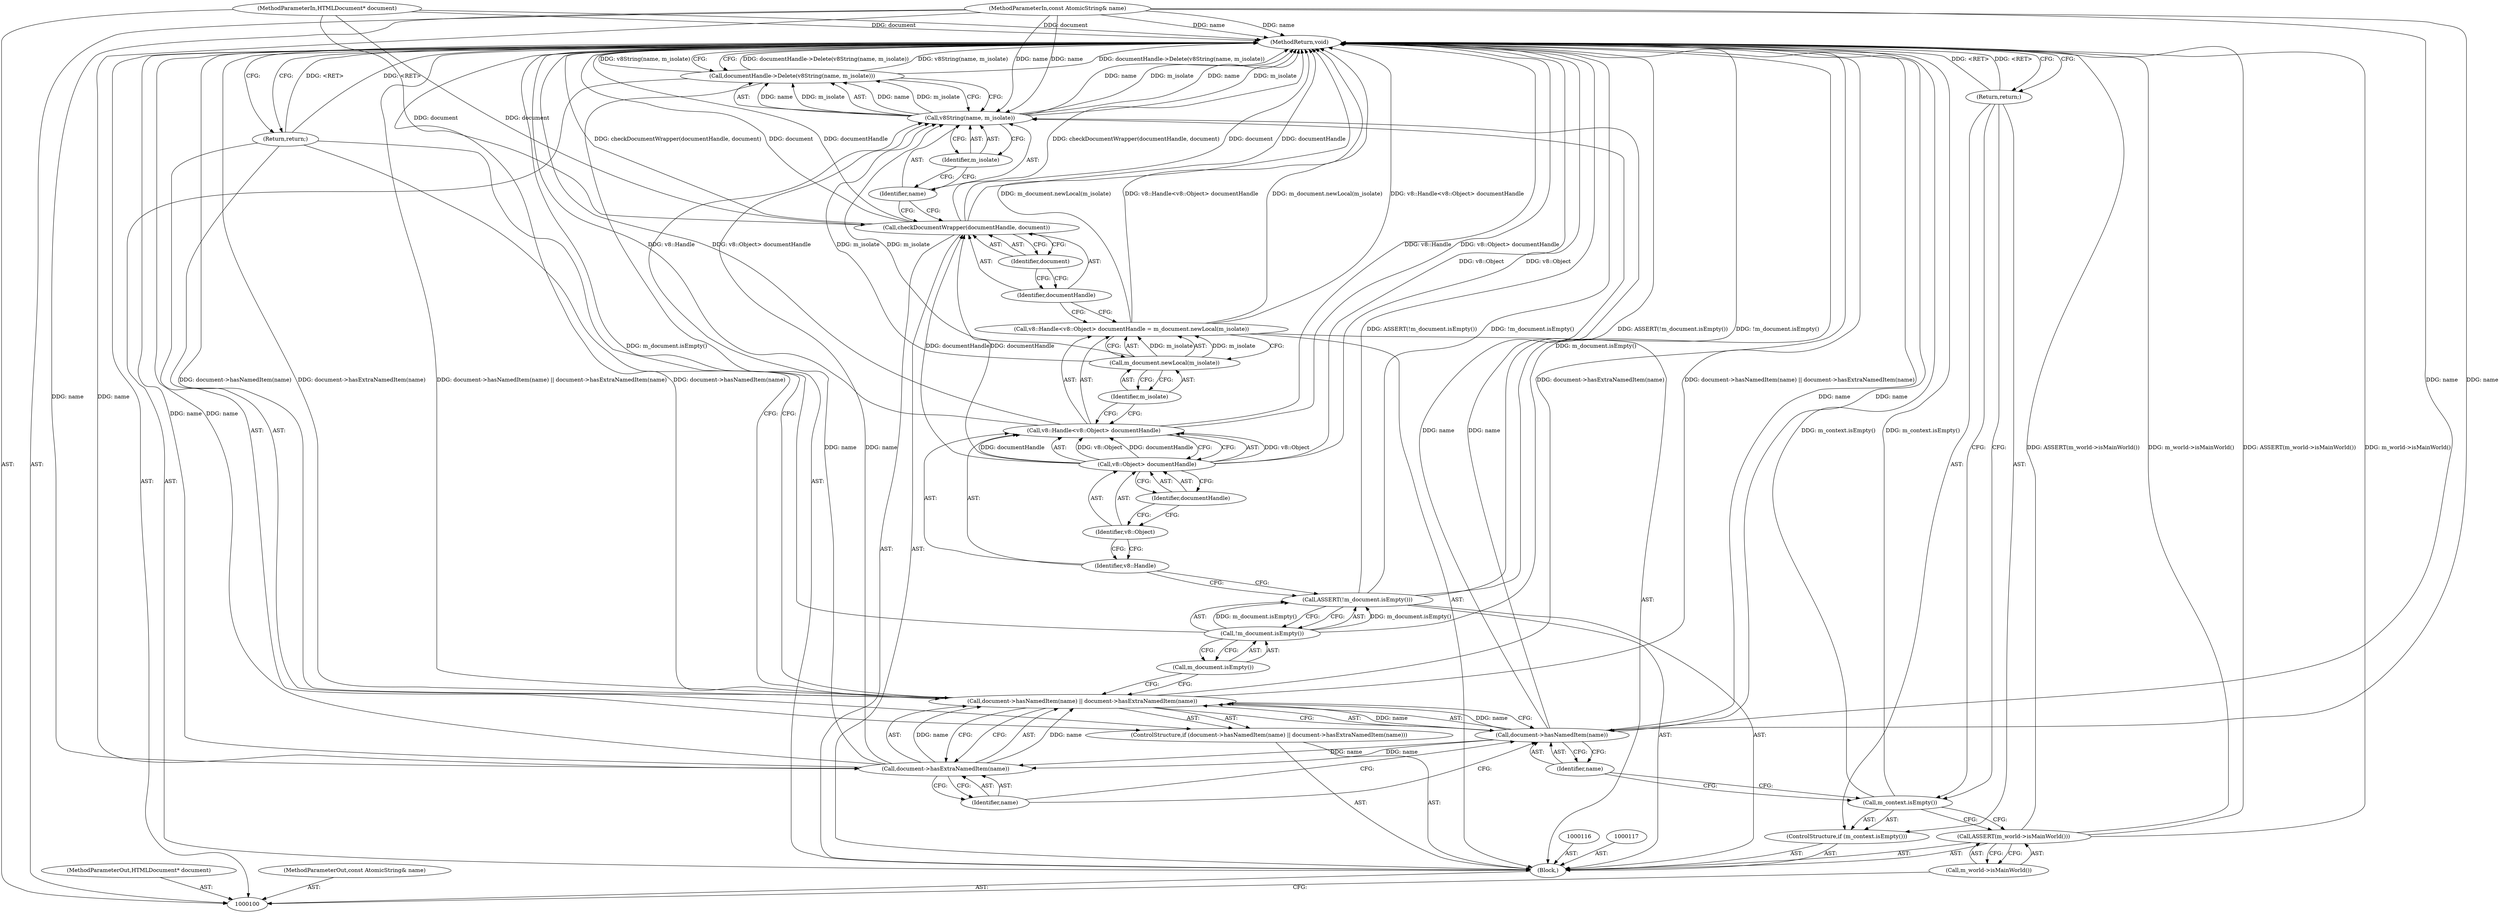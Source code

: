 digraph "0_Chrome_36773850210becda3d76f27285ecd899fafdfc72_0" {
"1000136" [label="(MethodReturn,void)"];
"1000101" [label="(MethodParameterIn,HTMLDocument* document)"];
"1000207" [label="(MethodParameterOut,HTMLDocument* document)"];
"1000102" [label="(MethodParameterIn,const AtomicString& name)"];
"1000208" [label="(MethodParameterOut,const AtomicString& name)"];
"1000119" [label="(Call,!m_document.isEmpty())"];
"1000120" [label="(Call,m_document.isEmpty())"];
"1000118" [label="(Call,ASSERT(!m_document.isEmpty()))"];
"1000124" [label="(Call,v8::Object> documentHandle)"];
"1000125" [label="(Identifier,v8::Object)"];
"1000126" [label="(Identifier,documentHandle)"];
"1000121" [label="(Call,v8::Handle<v8::Object> documentHandle = m_document.newLocal(m_isolate))"];
"1000122" [label="(Call,v8::Handle<v8::Object> documentHandle)"];
"1000123" [label="(Identifier,v8::Handle)"];
"1000127" [label="(Call,m_document.newLocal(m_isolate))"];
"1000128" [label="(Identifier,m_isolate)"];
"1000130" [label="(Identifier,documentHandle)"];
"1000129" [label="(Call,checkDocumentWrapper(documentHandle, document))"];
"1000131" [label="(Identifier,document)"];
"1000133" [label="(Call,v8String(name, m_isolate))"];
"1000134" [label="(Identifier,name)"];
"1000132" [label="(Call,documentHandle->Delete(v8String(name, m_isolate)))"];
"1000135" [label="(Identifier,m_isolate)"];
"1000103" [label="(Block,)"];
"1000105" [label="(Call,m_world->isMainWorld())"];
"1000104" [label="(Call,ASSERT(m_world->isMainWorld()))"];
"1000106" [label="(ControlStructure,if (m_context.isEmpty()))"];
"1000107" [label="(Call,m_context.isEmpty())"];
"1000108" [label="(Return,return;)"];
"1000112" [label="(Identifier,name)"];
"1000109" [label="(ControlStructure,if (document->hasNamedItem(name) || document->hasExtraNamedItem(name)))"];
"1000113" [label="(Call,document->hasExtraNamedItem(name))"];
"1000114" [label="(Identifier,name)"];
"1000110" [label="(Call,document->hasNamedItem(name) || document->hasExtraNamedItem(name))"];
"1000111" [label="(Call,document->hasNamedItem(name))"];
"1000115" [label="(Return,return;)"];
"1000136" -> "1000100"  [label="AST: "];
"1000136" -> "1000108"  [label="CFG: "];
"1000136" -> "1000115"  [label="CFG: "];
"1000136" -> "1000132"  [label="CFG: "];
"1000129" -> "1000136"  [label="DDG: documentHandle"];
"1000129" -> "1000136"  [label="DDG: checkDocumentWrapper(documentHandle, document)"];
"1000129" -> "1000136"  [label="DDG: document"];
"1000124" -> "1000136"  [label="DDG: v8::Object"];
"1000107" -> "1000136"  [label="DDG: m_context.isEmpty()"];
"1000104" -> "1000136"  [label="DDG: ASSERT(m_world->isMainWorld())"];
"1000104" -> "1000136"  [label="DDG: m_world->isMainWorld()"];
"1000113" -> "1000136"  [label="DDG: name"];
"1000121" -> "1000136"  [label="DDG: m_document.newLocal(m_isolate)"];
"1000121" -> "1000136"  [label="DDG: v8::Handle<v8::Object> documentHandle"];
"1000118" -> "1000136"  [label="DDG: ASSERT(!m_document.isEmpty())"];
"1000118" -> "1000136"  [label="DDG: !m_document.isEmpty()"];
"1000110" -> "1000136"  [label="DDG: document->hasNamedItem(name)"];
"1000110" -> "1000136"  [label="DDG: document->hasExtraNamedItem(name)"];
"1000110" -> "1000136"  [label="DDG: document->hasNamedItem(name) || document->hasExtraNamedItem(name)"];
"1000122" -> "1000136"  [label="DDG: v8::Handle"];
"1000122" -> "1000136"  [label="DDG: v8::Object> documentHandle"];
"1000132" -> "1000136"  [label="DDG: documentHandle->Delete(v8String(name, m_isolate))"];
"1000132" -> "1000136"  [label="DDG: v8String(name, m_isolate)"];
"1000133" -> "1000136"  [label="DDG: name"];
"1000133" -> "1000136"  [label="DDG: m_isolate"];
"1000102" -> "1000136"  [label="DDG: name"];
"1000111" -> "1000136"  [label="DDG: name"];
"1000101" -> "1000136"  [label="DDG: document"];
"1000119" -> "1000136"  [label="DDG: m_document.isEmpty()"];
"1000108" -> "1000136"  [label="DDG: <RET>"];
"1000115" -> "1000136"  [label="DDG: <RET>"];
"1000101" -> "1000100"  [label="AST: "];
"1000101" -> "1000136"  [label="DDG: document"];
"1000101" -> "1000129"  [label="DDG: document"];
"1000207" -> "1000100"  [label="AST: "];
"1000102" -> "1000100"  [label="AST: "];
"1000102" -> "1000136"  [label="DDG: name"];
"1000102" -> "1000111"  [label="DDG: name"];
"1000102" -> "1000113"  [label="DDG: name"];
"1000102" -> "1000133"  [label="DDG: name"];
"1000208" -> "1000100"  [label="AST: "];
"1000119" -> "1000118"  [label="AST: "];
"1000119" -> "1000120"  [label="CFG: "];
"1000120" -> "1000119"  [label="AST: "];
"1000118" -> "1000119"  [label="CFG: "];
"1000119" -> "1000136"  [label="DDG: m_document.isEmpty()"];
"1000119" -> "1000118"  [label="DDG: m_document.isEmpty()"];
"1000120" -> "1000119"  [label="AST: "];
"1000120" -> "1000110"  [label="CFG: "];
"1000119" -> "1000120"  [label="CFG: "];
"1000118" -> "1000103"  [label="AST: "];
"1000118" -> "1000119"  [label="CFG: "];
"1000119" -> "1000118"  [label="AST: "];
"1000123" -> "1000118"  [label="CFG: "];
"1000118" -> "1000136"  [label="DDG: ASSERT(!m_document.isEmpty())"];
"1000118" -> "1000136"  [label="DDG: !m_document.isEmpty()"];
"1000119" -> "1000118"  [label="DDG: m_document.isEmpty()"];
"1000124" -> "1000122"  [label="AST: "];
"1000124" -> "1000126"  [label="CFG: "];
"1000125" -> "1000124"  [label="AST: "];
"1000126" -> "1000124"  [label="AST: "];
"1000122" -> "1000124"  [label="CFG: "];
"1000124" -> "1000136"  [label="DDG: v8::Object"];
"1000124" -> "1000122"  [label="DDG: v8::Object"];
"1000124" -> "1000122"  [label="DDG: documentHandle"];
"1000124" -> "1000129"  [label="DDG: documentHandle"];
"1000125" -> "1000124"  [label="AST: "];
"1000125" -> "1000123"  [label="CFG: "];
"1000126" -> "1000125"  [label="CFG: "];
"1000126" -> "1000124"  [label="AST: "];
"1000126" -> "1000125"  [label="CFG: "];
"1000124" -> "1000126"  [label="CFG: "];
"1000121" -> "1000103"  [label="AST: "];
"1000121" -> "1000127"  [label="CFG: "];
"1000122" -> "1000121"  [label="AST: "];
"1000127" -> "1000121"  [label="AST: "];
"1000130" -> "1000121"  [label="CFG: "];
"1000121" -> "1000136"  [label="DDG: m_document.newLocal(m_isolate)"];
"1000121" -> "1000136"  [label="DDG: v8::Handle<v8::Object> documentHandle"];
"1000127" -> "1000121"  [label="DDG: m_isolate"];
"1000122" -> "1000121"  [label="AST: "];
"1000122" -> "1000124"  [label="CFG: "];
"1000123" -> "1000122"  [label="AST: "];
"1000124" -> "1000122"  [label="AST: "];
"1000128" -> "1000122"  [label="CFG: "];
"1000122" -> "1000136"  [label="DDG: v8::Handle"];
"1000122" -> "1000136"  [label="DDG: v8::Object> documentHandle"];
"1000124" -> "1000122"  [label="DDG: v8::Object"];
"1000124" -> "1000122"  [label="DDG: documentHandle"];
"1000123" -> "1000122"  [label="AST: "];
"1000123" -> "1000118"  [label="CFG: "];
"1000125" -> "1000123"  [label="CFG: "];
"1000127" -> "1000121"  [label="AST: "];
"1000127" -> "1000128"  [label="CFG: "];
"1000128" -> "1000127"  [label="AST: "];
"1000121" -> "1000127"  [label="CFG: "];
"1000127" -> "1000121"  [label="DDG: m_isolate"];
"1000127" -> "1000133"  [label="DDG: m_isolate"];
"1000128" -> "1000127"  [label="AST: "];
"1000128" -> "1000122"  [label="CFG: "];
"1000127" -> "1000128"  [label="CFG: "];
"1000130" -> "1000129"  [label="AST: "];
"1000130" -> "1000121"  [label="CFG: "];
"1000131" -> "1000130"  [label="CFG: "];
"1000129" -> "1000103"  [label="AST: "];
"1000129" -> "1000131"  [label="CFG: "];
"1000130" -> "1000129"  [label="AST: "];
"1000131" -> "1000129"  [label="AST: "];
"1000134" -> "1000129"  [label="CFG: "];
"1000129" -> "1000136"  [label="DDG: documentHandle"];
"1000129" -> "1000136"  [label="DDG: checkDocumentWrapper(documentHandle, document)"];
"1000129" -> "1000136"  [label="DDG: document"];
"1000124" -> "1000129"  [label="DDG: documentHandle"];
"1000101" -> "1000129"  [label="DDG: document"];
"1000131" -> "1000129"  [label="AST: "];
"1000131" -> "1000130"  [label="CFG: "];
"1000129" -> "1000131"  [label="CFG: "];
"1000133" -> "1000132"  [label="AST: "];
"1000133" -> "1000135"  [label="CFG: "];
"1000134" -> "1000133"  [label="AST: "];
"1000135" -> "1000133"  [label="AST: "];
"1000132" -> "1000133"  [label="CFG: "];
"1000133" -> "1000136"  [label="DDG: name"];
"1000133" -> "1000136"  [label="DDG: m_isolate"];
"1000133" -> "1000132"  [label="DDG: name"];
"1000133" -> "1000132"  [label="DDG: m_isolate"];
"1000113" -> "1000133"  [label="DDG: name"];
"1000111" -> "1000133"  [label="DDG: name"];
"1000102" -> "1000133"  [label="DDG: name"];
"1000127" -> "1000133"  [label="DDG: m_isolate"];
"1000134" -> "1000133"  [label="AST: "];
"1000134" -> "1000129"  [label="CFG: "];
"1000135" -> "1000134"  [label="CFG: "];
"1000132" -> "1000103"  [label="AST: "];
"1000132" -> "1000133"  [label="CFG: "];
"1000133" -> "1000132"  [label="AST: "];
"1000136" -> "1000132"  [label="CFG: "];
"1000132" -> "1000136"  [label="DDG: documentHandle->Delete(v8String(name, m_isolate))"];
"1000132" -> "1000136"  [label="DDG: v8String(name, m_isolate)"];
"1000133" -> "1000132"  [label="DDG: name"];
"1000133" -> "1000132"  [label="DDG: m_isolate"];
"1000135" -> "1000133"  [label="AST: "];
"1000135" -> "1000134"  [label="CFG: "];
"1000133" -> "1000135"  [label="CFG: "];
"1000103" -> "1000100"  [label="AST: "];
"1000104" -> "1000103"  [label="AST: "];
"1000106" -> "1000103"  [label="AST: "];
"1000109" -> "1000103"  [label="AST: "];
"1000116" -> "1000103"  [label="AST: "];
"1000117" -> "1000103"  [label="AST: "];
"1000118" -> "1000103"  [label="AST: "];
"1000121" -> "1000103"  [label="AST: "];
"1000129" -> "1000103"  [label="AST: "];
"1000132" -> "1000103"  [label="AST: "];
"1000105" -> "1000104"  [label="AST: "];
"1000105" -> "1000100"  [label="CFG: "];
"1000104" -> "1000105"  [label="CFG: "];
"1000104" -> "1000103"  [label="AST: "];
"1000104" -> "1000105"  [label="CFG: "];
"1000105" -> "1000104"  [label="AST: "];
"1000107" -> "1000104"  [label="CFG: "];
"1000104" -> "1000136"  [label="DDG: ASSERT(m_world->isMainWorld())"];
"1000104" -> "1000136"  [label="DDG: m_world->isMainWorld()"];
"1000106" -> "1000103"  [label="AST: "];
"1000107" -> "1000106"  [label="AST: "];
"1000108" -> "1000106"  [label="AST: "];
"1000107" -> "1000106"  [label="AST: "];
"1000107" -> "1000104"  [label="CFG: "];
"1000108" -> "1000107"  [label="CFG: "];
"1000112" -> "1000107"  [label="CFG: "];
"1000107" -> "1000136"  [label="DDG: m_context.isEmpty()"];
"1000108" -> "1000106"  [label="AST: "];
"1000108" -> "1000107"  [label="CFG: "];
"1000136" -> "1000108"  [label="CFG: "];
"1000108" -> "1000136"  [label="DDG: <RET>"];
"1000112" -> "1000111"  [label="AST: "];
"1000112" -> "1000107"  [label="CFG: "];
"1000111" -> "1000112"  [label="CFG: "];
"1000109" -> "1000103"  [label="AST: "];
"1000110" -> "1000109"  [label="AST: "];
"1000115" -> "1000109"  [label="AST: "];
"1000113" -> "1000110"  [label="AST: "];
"1000113" -> "1000114"  [label="CFG: "];
"1000114" -> "1000113"  [label="AST: "];
"1000110" -> "1000113"  [label="CFG: "];
"1000113" -> "1000136"  [label="DDG: name"];
"1000113" -> "1000110"  [label="DDG: name"];
"1000111" -> "1000113"  [label="DDG: name"];
"1000102" -> "1000113"  [label="DDG: name"];
"1000113" -> "1000133"  [label="DDG: name"];
"1000114" -> "1000113"  [label="AST: "];
"1000114" -> "1000111"  [label="CFG: "];
"1000113" -> "1000114"  [label="CFG: "];
"1000110" -> "1000109"  [label="AST: "];
"1000110" -> "1000111"  [label="CFG: "];
"1000110" -> "1000113"  [label="CFG: "];
"1000111" -> "1000110"  [label="AST: "];
"1000113" -> "1000110"  [label="AST: "];
"1000115" -> "1000110"  [label="CFG: "];
"1000120" -> "1000110"  [label="CFG: "];
"1000110" -> "1000136"  [label="DDG: document->hasNamedItem(name)"];
"1000110" -> "1000136"  [label="DDG: document->hasExtraNamedItem(name)"];
"1000110" -> "1000136"  [label="DDG: document->hasNamedItem(name) || document->hasExtraNamedItem(name)"];
"1000111" -> "1000110"  [label="DDG: name"];
"1000113" -> "1000110"  [label="DDG: name"];
"1000111" -> "1000110"  [label="AST: "];
"1000111" -> "1000112"  [label="CFG: "];
"1000112" -> "1000111"  [label="AST: "];
"1000114" -> "1000111"  [label="CFG: "];
"1000110" -> "1000111"  [label="CFG: "];
"1000111" -> "1000136"  [label="DDG: name"];
"1000111" -> "1000110"  [label="DDG: name"];
"1000102" -> "1000111"  [label="DDG: name"];
"1000111" -> "1000113"  [label="DDG: name"];
"1000111" -> "1000133"  [label="DDG: name"];
"1000115" -> "1000109"  [label="AST: "];
"1000115" -> "1000110"  [label="CFG: "];
"1000136" -> "1000115"  [label="CFG: "];
"1000115" -> "1000136"  [label="DDG: <RET>"];
}
